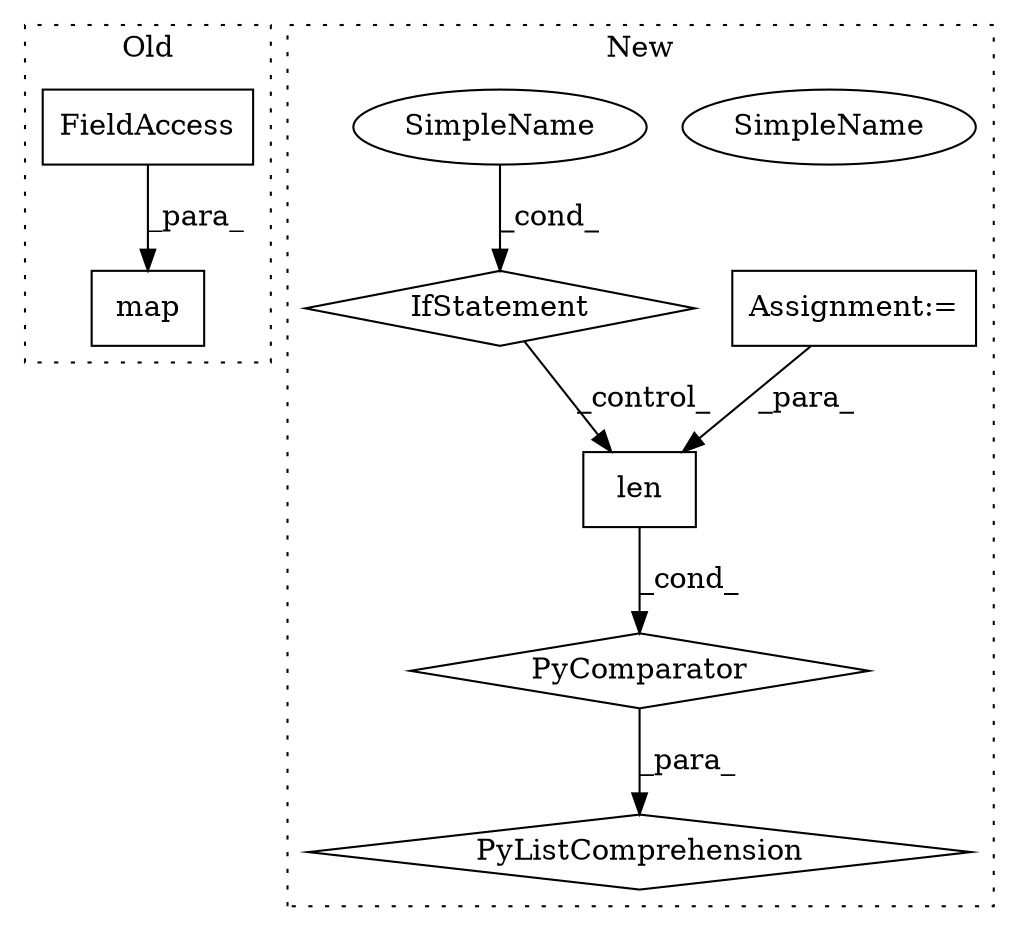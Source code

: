 digraph G {
subgraph cluster0 {
1 [label="map" a="32" s="7528,7573" l="4,1" shape="box"];
3 [label="FieldAccess" a="22" s="7532" l="11" shape="box"];
label = "Old";
style="dotted";
}
subgraph cluster1 {
2 [label="len" a="32" s="7714,7719" l="4,1" shape="box"];
4 [label="IfStatement" a="25" s="7794" l="22" shape="diamond"];
5 [label="SimpleName" a="42" s="7811" l="5" shape="ellipse"];
6 [label="PyComparator" a="113" s="7794" l="22" shape="diamond"];
7 [label="Assignment:=" a="7" s="7633" l="40" shape="box"];
8 [label="PyListComprehension" a="109" s="7714" l="110" shape="diamond"];
9 [label="SimpleName" a="42" s="7811" l="5" shape="ellipse"];
label = "New";
style="dotted";
}
2 -> 6 [label="_cond_"];
3 -> 1 [label="_para_"];
4 -> 2 [label="_control_"];
6 -> 8 [label="_para_"];
7 -> 2 [label="_para_"];
9 -> 4 [label="_cond_"];
}